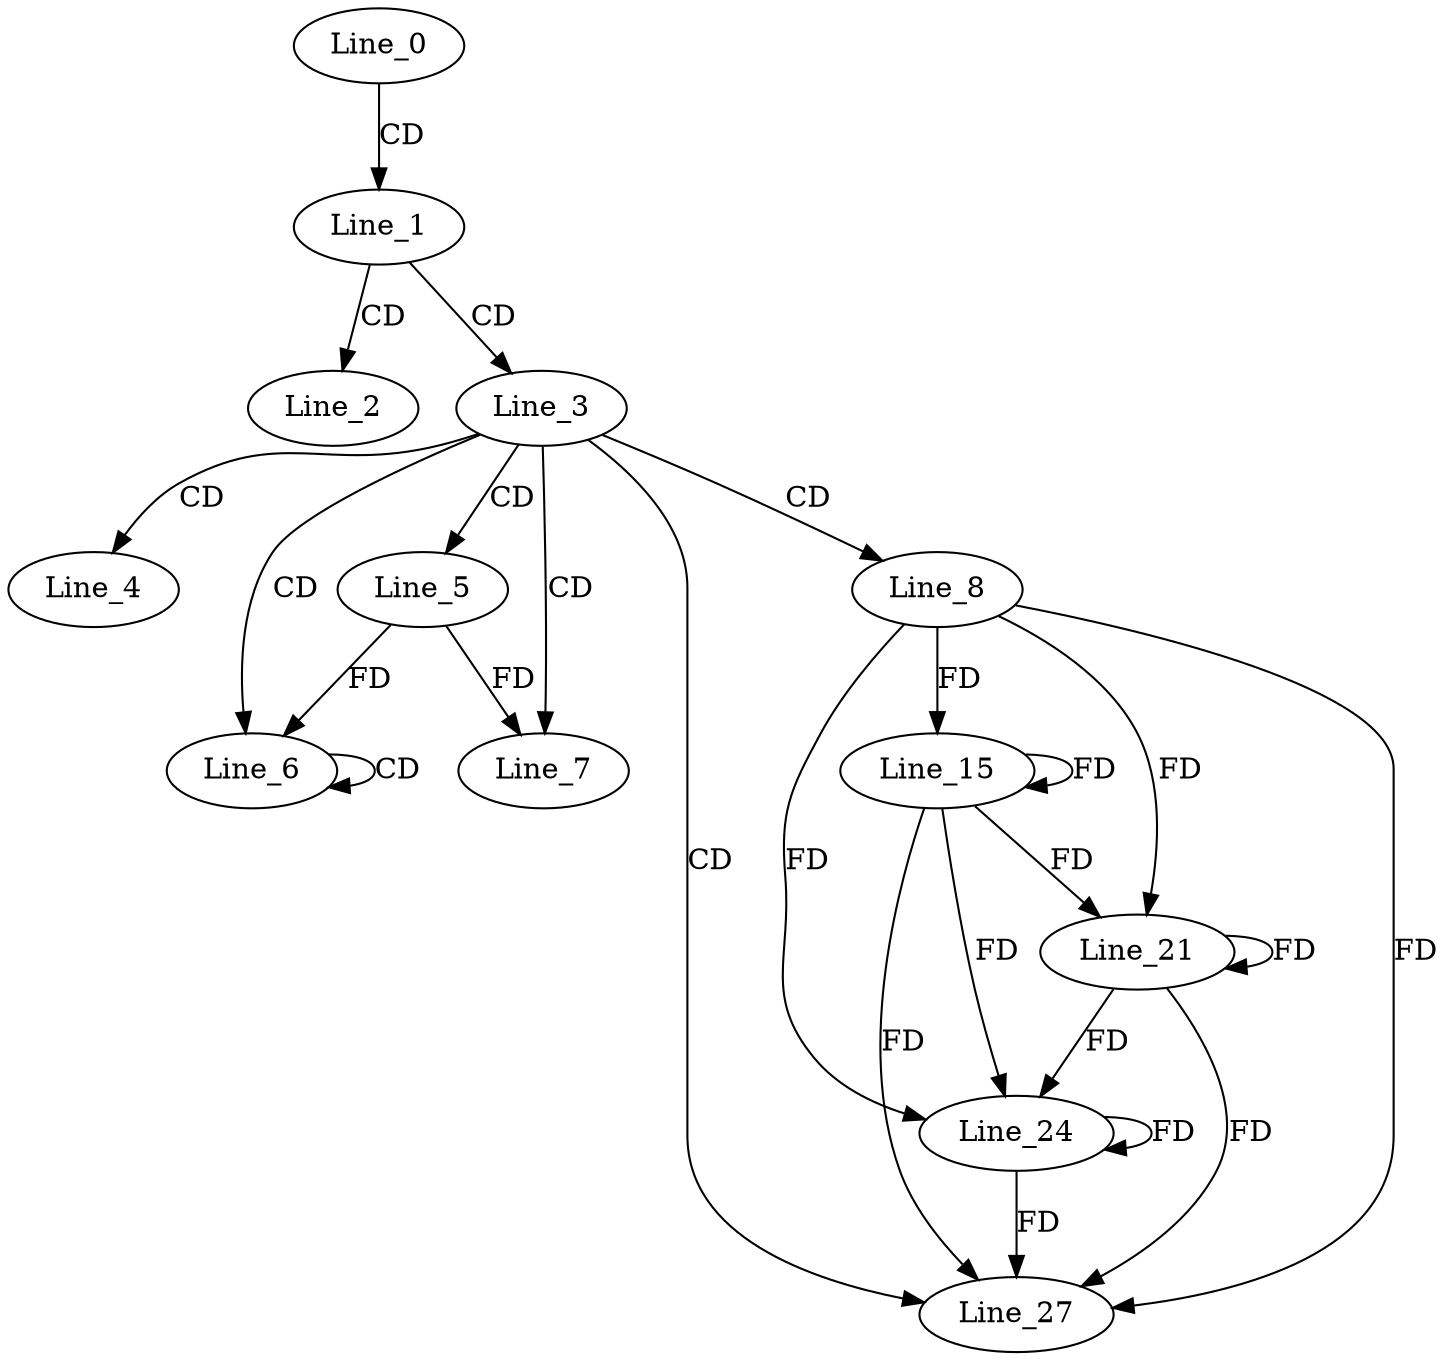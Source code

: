 digraph G {
  Line_0;
  Line_1;
  Line_2;
  Line_3;
  Line_4;
  Line_5;
  Line_6;
  Line_6;
  Line_6;
  Line_7;
  Line_8;
  Line_15;
  Line_21;
  Line_24;
  Line_27;
  Line_0 -> Line_1 [ label="CD" ];
  Line_1 -> Line_2 [ label="CD" ];
  Line_1 -> Line_3 [ label="CD" ];
  Line_3 -> Line_4 [ label="CD" ];
  Line_3 -> Line_5 [ label="CD" ];
  Line_3 -> Line_6 [ label="CD" ];
  Line_6 -> Line_6 [ label="CD" ];
  Line_5 -> Line_6 [ label="FD" ];
  Line_3 -> Line_7 [ label="CD" ];
  Line_5 -> Line_7 [ label="FD" ];
  Line_3 -> Line_8 [ label="CD" ];
  Line_8 -> Line_15 [ label="FD" ];
  Line_15 -> Line_15 [ label="FD" ];
  Line_8 -> Line_21 [ label="FD" ];
  Line_15 -> Line_21 [ label="FD" ];
  Line_21 -> Line_21 [ label="FD" ];
  Line_8 -> Line_24 [ label="FD" ];
  Line_15 -> Line_24 [ label="FD" ];
  Line_21 -> Line_24 [ label="FD" ];
  Line_24 -> Line_24 [ label="FD" ];
  Line_3 -> Line_27 [ label="CD" ];
  Line_8 -> Line_27 [ label="FD" ];
  Line_15 -> Line_27 [ label="FD" ];
  Line_21 -> Line_27 [ label="FD" ];
  Line_24 -> Line_27 [ label="FD" ];
}
